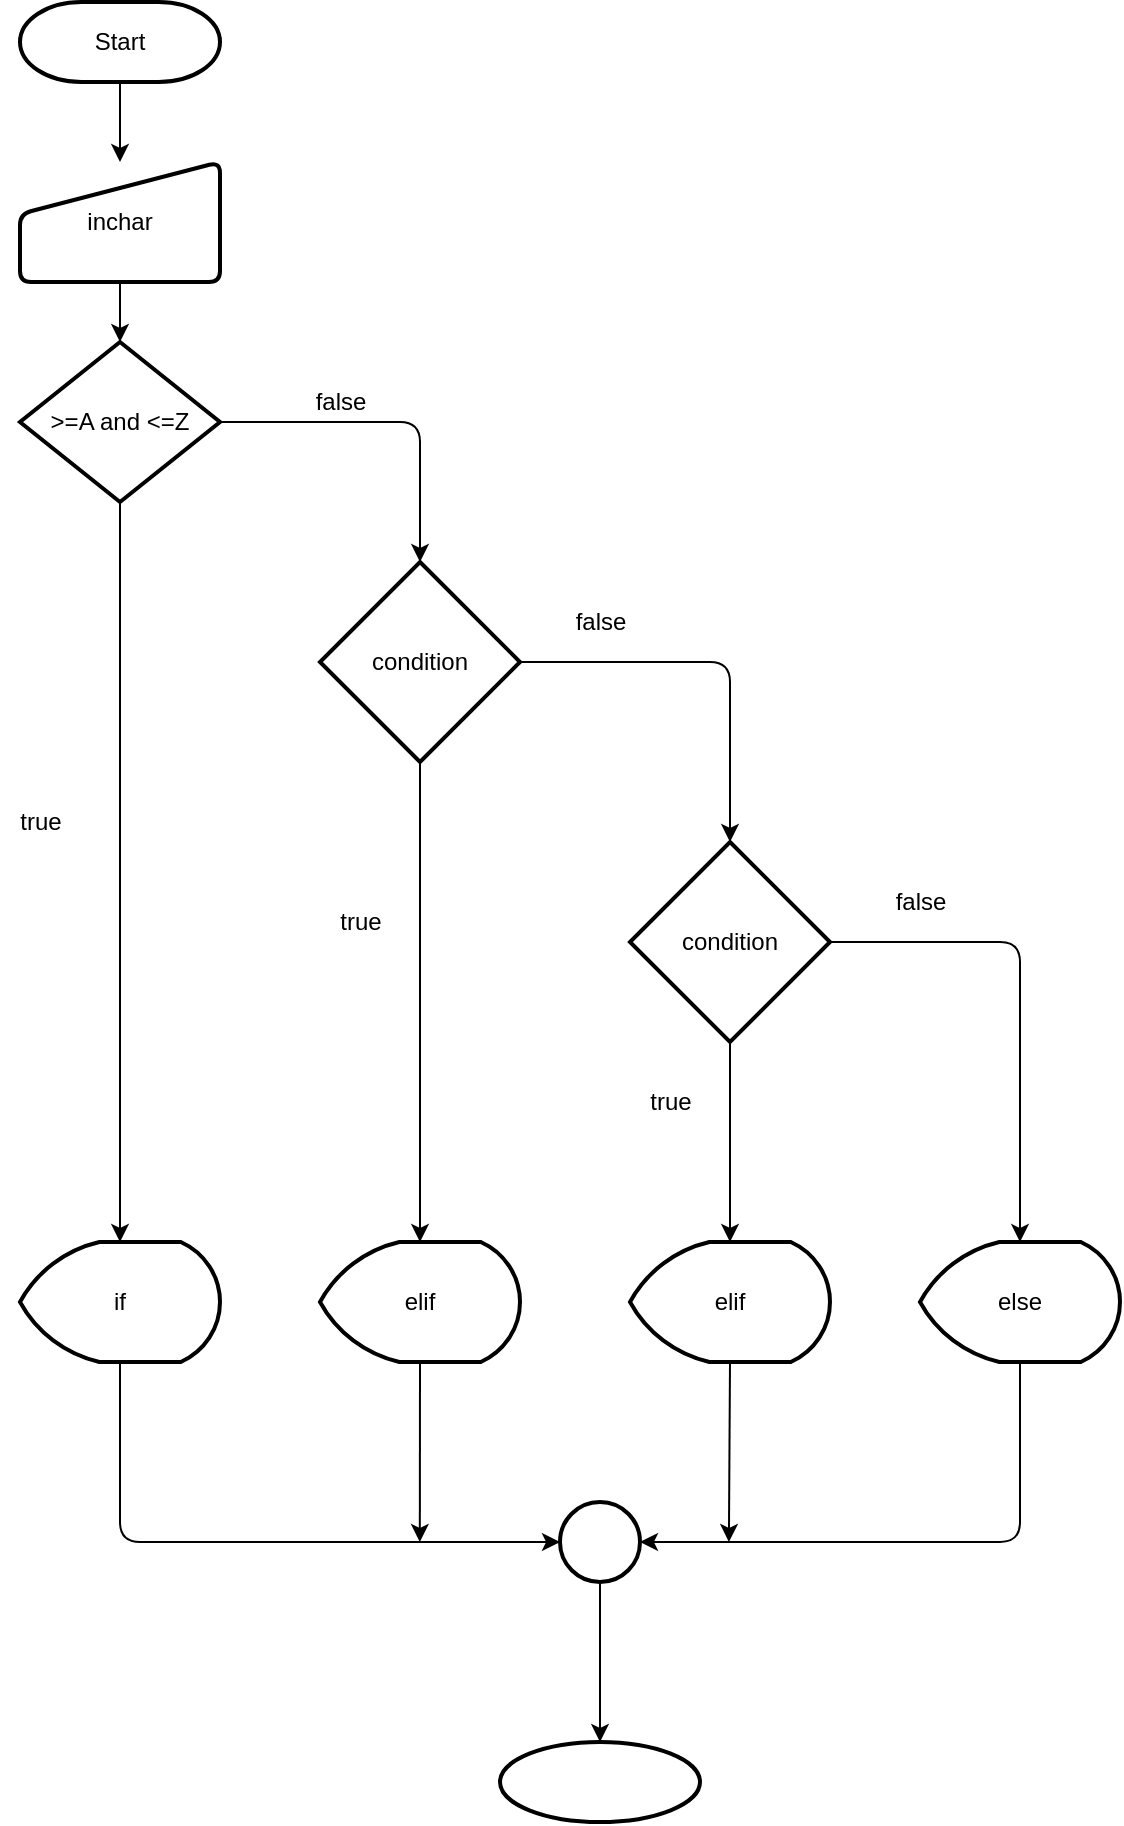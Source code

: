 <mxfile>
    <diagram id="sBSZNUD1nnnOlDVQJJtL" name="Page-1">
        <mxGraphModel dx="539" dy="328" grid="1" gridSize="10" guides="1" tooltips="1" connect="1" arrows="1" fold="1" page="1" pageScale="1" pageWidth="850" pageHeight="1100" math="0" shadow="0">
            <root>
                <mxCell id="0"/>
                <mxCell id="1" parent="0"/>
                <mxCell id="9" style="edgeStyle=none;html=1;exitX=0.5;exitY=1;exitDx=0;exitDy=0;exitPerimeter=0;entryX=0.5;entryY=0;entryDx=0;entryDy=0;" edge="1" parent="1" source="2" target="3">
                    <mxGeometry relative="1" as="geometry"/>
                </mxCell>
                <mxCell id="2" value="Start&lt;br&gt;" style="strokeWidth=2;html=1;shape=mxgraph.flowchart.terminator;whiteSpace=wrap;" vertex="1" parent="1">
                    <mxGeometry x="120" y="10" width="100" height="40" as="geometry"/>
                </mxCell>
                <mxCell id="10" style="edgeStyle=none;html=1;exitX=0.5;exitY=1;exitDx=0;exitDy=0;entryX=0.5;entryY=0;entryDx=0;entryDy=0;entryPerimeter=0;" edge="1" parent="1" source="3" target="4">
                    <mxGeometry relative="1" as="geometry"/>
                </mxCell>
                <mxCell id="3" value="inchar" style="html=1;strokeWidth=2;shape=manualInput;whiteSpace=wrap;rounded=1;size=26;arcSize=11;" vertex="1" parent="1">
                    <mxGeometry x="120" y="90" width="100" height="60" as="geometry"/>
                </mxCell>
                <mxCell id="29" style="edgeStyle=none;html=1;exitX=0.5;exitY=1;exitDx=0;exitDy=0;exitPerimeter=0;entryX=0.5;entryY=0;entryDx=0;entryDy=0;entryPerimeter=0;" edge="1" parent="1" source="4" target="25">
                    <mxGeometry relative="1" as="geometry"/>
                </mxCell>
                <mxCell id="33" style="edgeStyle=none;html=1;exitX=1;exitY=0.5;exitDx=0;exitDy=0;exitPerimeter=0;entryX=0.5;entryY=0;entryDx=0;entryDy=0;entryPerimeter=0;" edge="1" parent="1" source="4" target="17">
                    <mxGeometry relative="1" as="geometry">
                        <Array as="points">
                            <mxPoint x="320" y="220"/>
                        </Array>
                    </mxGeometry>
                </mxCell>
                <mxCell id="4" value="&amp;gt;=A and &amp;lt;=Z" style="strokeWidth=2;html=1;shape=mxgraph.flowchart.decision;whiteSpace=wrap;" vertex="1" parent="1">
                    <mxGeometry x="120" y="180" width="100" height="80" as="geometry"/>
                </mxCell>
                <mxCell id="15" value="true" style="text;html=1;resizable=0;autosize=1;align=center;verticalAlign=middle;points=[];fillColor=none;strokeColor=none;rounded=0;" vertex="1" parent="1">
                    <mxGeometry x="110" y="410" width="40" height="20" as="geometry"/>
                </mxCell>
                <mxCell id="16" value="false" style="text;html=1;resizable=0;autosize=1;align=center;verticalAlign=middle;points=[];fillColor=none;strokeColor=none;rounded=0;" vertex="1" parent="1">
                    <mxGeometry x="550" y="450" width="40" height="20" as="geometry"/>
                </mxCell>
                <mxCell id="30" style="edgeStyle=none;html=1;exitX=0.5;exitY=1;exitDx=0;exitDy=0;exitPerimeter=0;entryX=0.5;entryY=0;entryDx=0;entryDy=0;entryPerimeter=0;" edge="1" parent="1" source="17" target="26">
                    <mxGeometry relative="1" as="geometry"/>
                </mxCell>
                <mxCell id="34" style="edgeStyle=none;html=1;exitX=1;exitY=0.5;exitDx=0;exitDy=0;exitPerimeter=0;entryX=0.5;entryY=0;entryDx=0;entryDy=0;entryPerimeter=0;" edge="1" parent="1" source="17" target="24">
                    <mxGeometry relative="1" as="geometry">
                        <Array as="points">
                            <mxPoint x="475" y="340"/>
                        </Array>
                    </mxGeometry>
                </mxCell>
                <mxCell id="17" value="condition" style="strokeWidth=2;html=1;shape=mxgraph.flowchart.decision;whiteSpace=wrap;" vertex="1" parent="1">
                    <mxGeometry x="270" y="290" width="100" height="100" as="geometry"/>
                </mxCell>
                <mxCell id="31" style="edgeStyle=none;html=1;exitX=0.5;exitY=1;exitDx=0;exitDy=0;exitPerimeter=0;entryX=0.5;entryY=0;entryDx=0;entryDy=0;entryPerimeter=0;" edge="1" parent="1" source="24" target="27">
                    <mxGeometry relative="1" as="geometry"/>
                </mxCell>
                <mxCell id="35" style="edgeStyle=none;html=1;exitX=1;exitY=0.5;exitDx=0;exitDy=0;exitPerimeter=0;entryX=0.5;entryY=0;entryDx=0;entryDy=0;entryPerimeter=0;" edge="1" parent="1" source="24" target="28">
                    <mxGeometry relative="1" as="geometry">
                        <Array as="points">
                            <mxPoint x="620" y="480"/>
                        </Array>
                    </mxGeometry>
                </mxCell>
                <mxCell id="24" value="condition" style="strokeWidth=2;html=1;shape=mxgraph.flowchart.decision;whiteSpace=wrap;" vertex="1" parent="1">
                    <mxGeometry x="425" y="430" width="100" height="100" as="geometry"/>
                </mxCell>
                <mxCell id="42" style="edgeStyle=none;html=1;exitX=0.5;exitY=1;exitDx=0;exitDy=0;exitPerimeter=0;entryX=0;entryY=0.5;entryDx=0;entryDy=0;entryPerimeter=0;" edge="1" parent="1" source="25" target="40">
                    <mxGeometry relative="1" as="geometry">
                        <Array as="points">
                            <mxPoint x="170" y="780"/>
                        </Array>
                    </mxGeometry>
                </mxCell>
                <mxCell id="25" value="if" style="strokeWidth=2;html=1;shape=mxgraph.flowchart.display;whiteSpace=wrap;" vertex="1" parent="1">
                    <mxGeometry x="120" y="630" width="100" height="60" as="geometry"/>
                </mxCell>
                <mxCell id="44" style="edgeStyle=none;html=1;exitX=0.5;exitY=1;exitDx=0;exitDy=0;exitPerimeter=0;" edge="1" parent="1" source="26">
                    <mxGeometry relative="1" as="geometry">
                        <mxPoint x="319.909" y="780" as="targetPoint"/>
                    </mxGeometry>
                </mxCell>
                <mxCell id="26" value="elif" style="strokeWidth=2;html=1;shape=mxgraph.flowchart.display;whiteSpace=wrap;" vertex="1" parent="1">
                    <mxGeometry x="270" y="630" width="100" height="60" as="geometry"/>
                </mxCell>
                <mxCell id="46" style="edgeStyle=none;html=1;exitX=0.5;exitY=1;exitDx=0;exitDy=0;exitPerimeter=0;" edge="1" parent="1" source="27">
                    <mxGeometry relative="1" as="geometry">
                        <mxPoint x="474.455" y="780" as="targetPoint"/>
                    </mxGeometry>
                </mxCell>
                <mxCell id="27" value="elif" style="strokeWidth=2;html=1;shape=mxgraph.flowchart.display;whiteSpace=wrap;" vertex="1" parent="1">
                    <mxGeometry x="425" y="630" width="100" height="60" as="geometry"/>
                </mxCell>
                <mxCell id="45" style="edgeStyle=none;html=1;exitX=0.5;exitY=1;exitDx=0;exitDy=0;exitPerimeter=0;entryX=1;entryY=0.5;entryDx=0;entryDy=0;entryPerimeter=0;" edge="1" parent="1" source="28" target="40">
                    <mxGeometry relative="1" as="geometry">
                        <Array as="points">
                            <mxPoint x="620" y="780"/>
                        </Array>
                    </mxGeometry>
                </mxCell>
                <mxCell id="28" value="else" style="strokeWidth=2;html=1;shape=mxgraph.flowchart.display;whiteSpace=wrap;" vertex="1" parent="1">
                    <mxGeometry x="570" y="630" width="100" height="60" as="geometry"/>
                </mxCell>
                <mxCell id="36" value="false" style="text;html=1;resizable=0;autosize=1;align=center;verticalAlign=middle;points=[];fillColor=none;strokeColor=none;rounded=0;" vertex="1" parent="1">
                    <mxGeometry x="260" y="200" width="40" height="20" as="geometry"/>
                </mxCell>
                <mxCell id="37" value="false" style="text;html=1;resizable=0;autosize=1;align=center;verticalAlign=middle;points=[];fillColor=none;strokeColor=none;rounded=0;" vertex="1" parent="1">
                    <mxGeometry x="390" y="310" width="40" height="20" as="geometry"/>
                </mxCell>
                <mxCell id="38" value="true" style="text;html=1;resizable=0;autosize=1;align=center;verticalAlign=middle;points=[];fillColor=none;strokeColor=none;rounded=0;" vertex="1" parent="1">
                    <mxGeometry x="270" y="460" width="40" height="20" as="geometry"/>
                </mxCell>
                <mxCell id="39" value="true" style="text;html=1;resizable=0;autosize=1;align=center;verticalAlign=middle;points=[];fillColor=none;strokeColor=none;rounded=0;" vertex="1" parent="1">
                    <mxGeometry x="425" y="550" width="40" height="20" as="geometry"/>
                </mxCell>
                <mxCell id="47" style="edgeStyle=none;html=1;exitX=0.5;exitY=1;exitDx=0;exitDy=0;exitPerimeter=0;entryX=0.5;entryY=0;entryDx=0;entryDy=0;entryPerimeter=0;" edge="1" parent="1" source="40" target="41">
                    <mxGeometry relative="1" as="geometry"/>
                </mxCell>
                <mxCell id="40" value="" style="strokeWidth=2;html=1;shape=mxgraph.flowchart.start_2;whiteSpace=wrap;" vertex="1" parent="1">
                    <mxGeometry x="390" y="760" width="40" height="40" as="geometry"/>
                </mxCell>
                <mxCell id="41" value="" style="strokeWidth=2;html=1;shape=mxgraph.flowchart.start_1;whiteSpace=wrap;" vertex="1" parent="1">
                    <mxGeometry x="360" y="880" width="100" height="40" as="geometry"/>
                </mxCell>
            </root>
        </mxGraphModel>
    </diagram>
</mxfile>